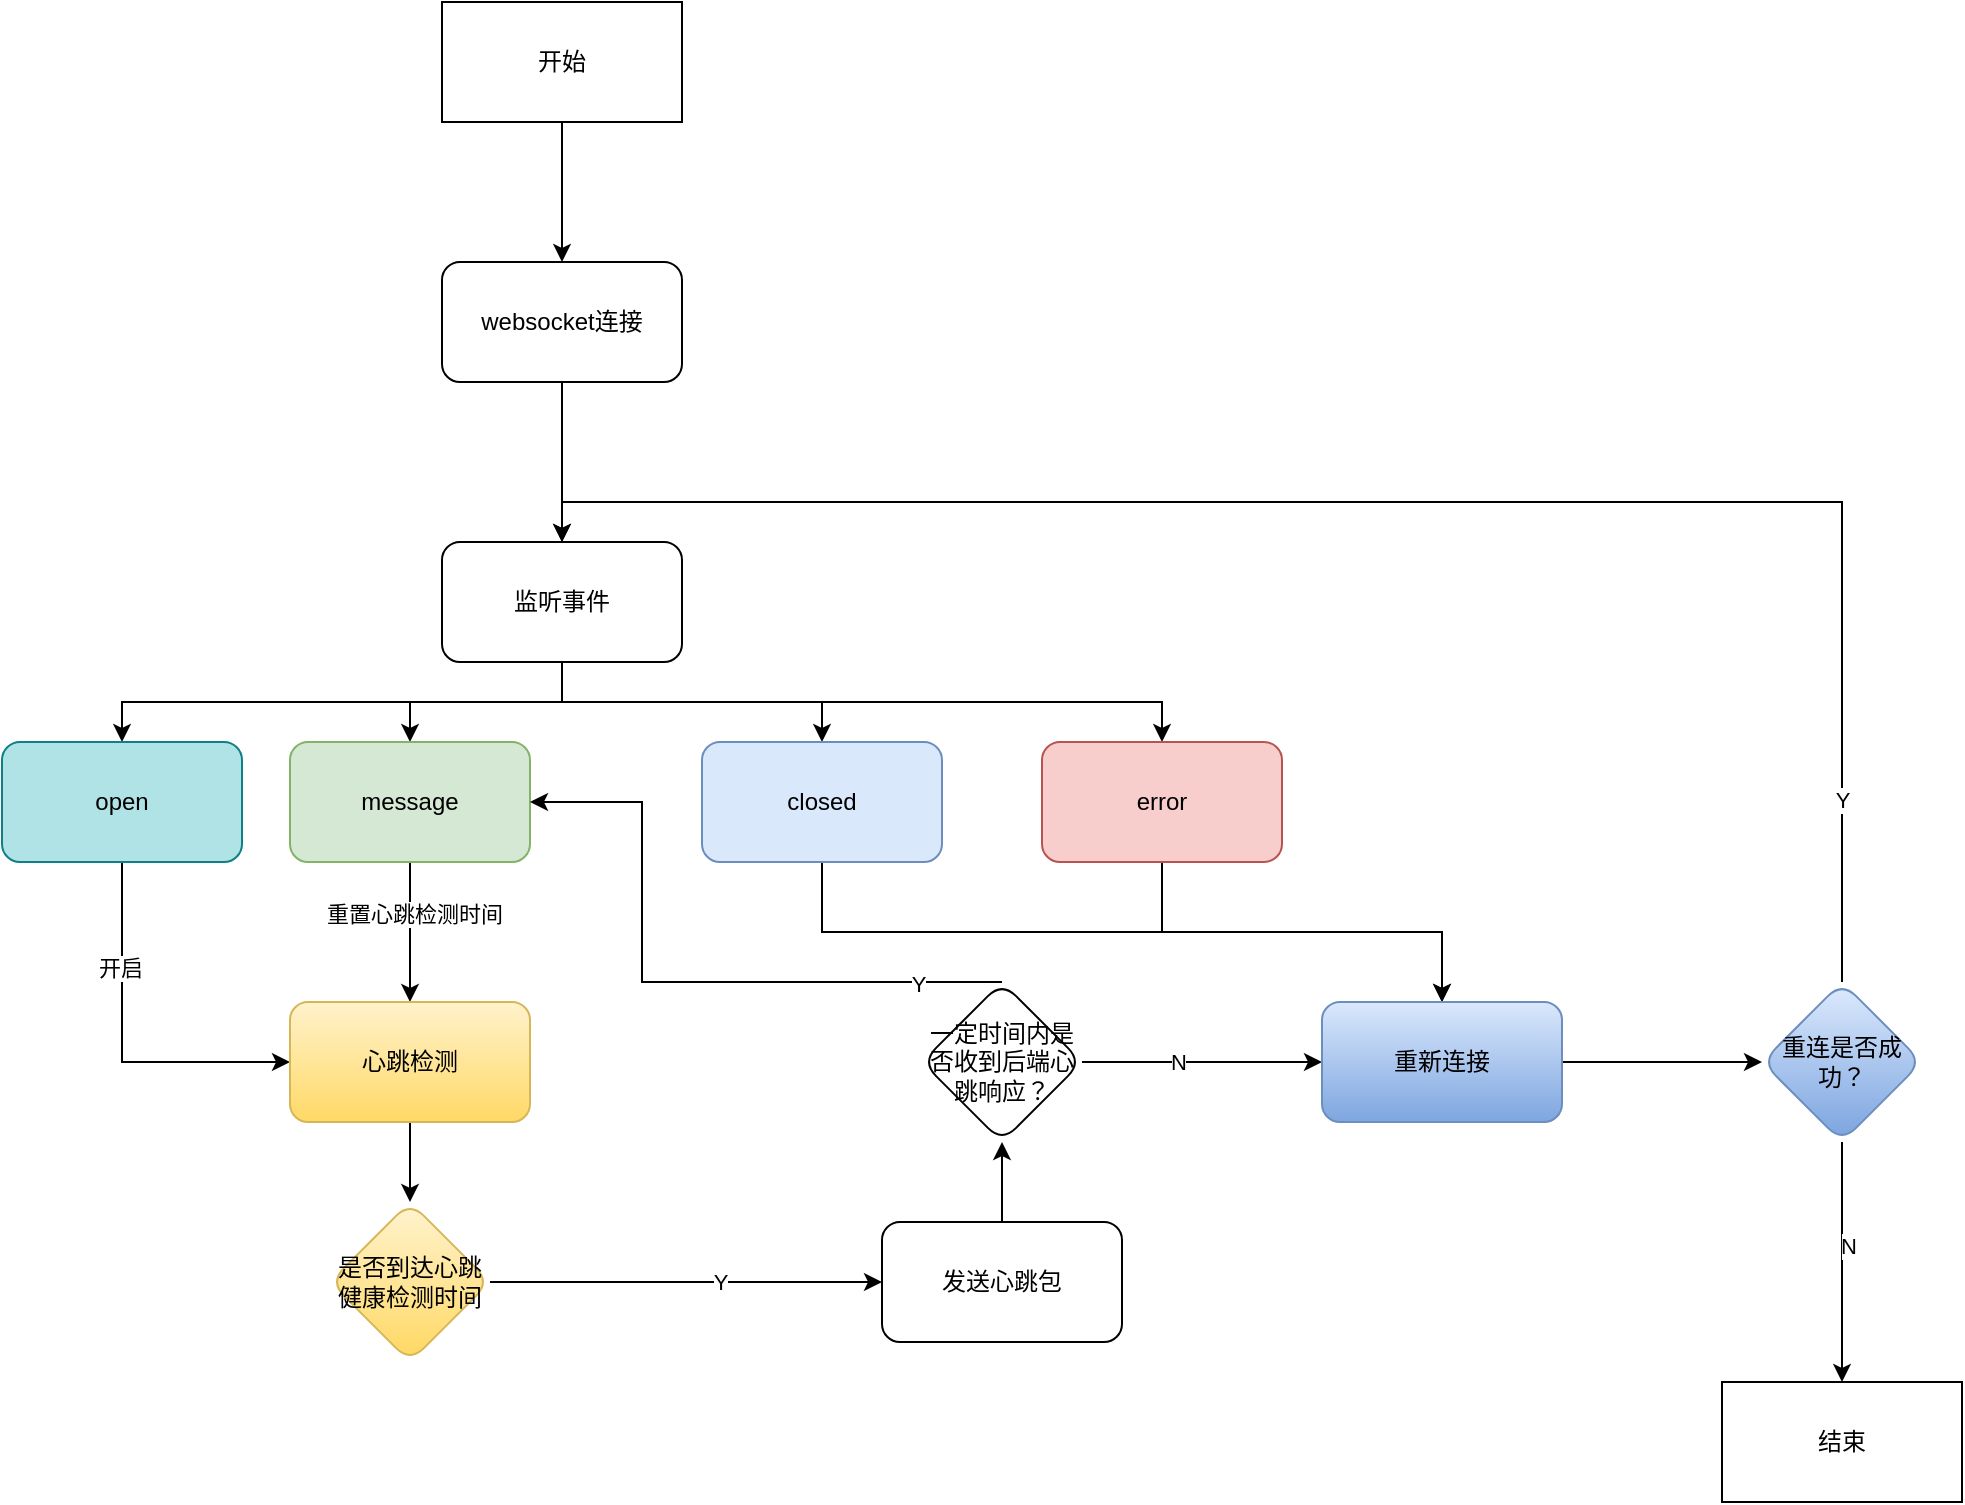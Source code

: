 <mxfile version="17.4.2" type="device"><diagram id="wJ-DYIKRb9jD1FS0WZJO" name="第 1 页"><mxGraphModel dx="1102" dy="857" grid="1" gridSize="10" guides="1" tooltips="1" connect="1" arrows="1" fold="1" page="1" pageScale="1" pageWidth="1169" pageHeight="827" math="0" shadow="0"><root><mxCell id="0"/><mxCell id="1" parent="0"/><mxCell id="MnWSvsIR9zAzEHU89oeI-2" style="edgeStyle=orthogonalEdgeStyle;rounded=0;orthogonalLoop=1;jettySize=auto;html=1;exitX=0.5;exitY=1;exitDx=0;exitDy=0;entryX=0.5;entryY=0;entryDx=0;entryDy=0;" parent="1" source="MnWSvsIR9zAzEHU89oeI-1" target="MnWSvsIR9zAzEHU89oeI-4" edge="1"><mxGeometry relative="1" as="geometry"><mxPoint x="430" y="170" as="targetPoint"/></mxGeometry></mxCell><mxCell id="MnWSvsIR9zAzEHU89oeI-1" value="开始" style="rounded=0;whiteSpace=wrap;html=1;" parent="1" vertex="1"><mxGeometry x="370" y="60" width="120" height="60" as="geometry"/></mxCell><mxCell id="MnWSvsIR9zAzEHU89oeI-9" value="" style="edgeStyle=orthogonalEdgeStyle;rounded=0;orthogonalLoop=1;jettySize=auto;html=1;" parent="1" source="MnWSvsIR9zAzEHU89oeI-4" target="MnWSvsIR9zAzEHU89oeI-8" edge="1"><mxGeometry relative="1" as="geometry"/></mxCell><mxCell id="MnWSvsIR9zAzEHU89oeI-4" value="websocket连接" style="rounded=1;whiteSpace=wrap;html=1;" parent="1" vertex="1"><mxGeometry x="370" y="190" width="120" height="60" as="geometry"/></mxCell><mxCell id="MnWSvsIR9zAzEHU89oeI-10" style="edgeStyle=orthogonalEdgeStyle;rounded=0;orthogonalLoop=1;jettySize=auto;html=1;exitX=0.5;exitY=1;exitDx=0;exitDy=0;entryX=0.5;entryY=0;entryDx=0;entryDy=0;" parent="1" source="MnWSvsIR9zAzEHU89oeI-8" target="MnWSvsIR9zAzEHU89oeI-11" edge="1"><mxGeometry relative="1" as="geometry"><mxPoint x="430" y="430" as="targetPoint"/></mxGeometry></mxCell><mxCell id="MnWSvsIR9zAzEHU89oeI-15" style="edgeStyle=orthogonalEdgeStyle;rounded=0;orthogonalLoop=1;jettySize=auto;html=1;exitX=0.5;exitY=1;exitDx=0;exitDy=0;entryX=0.5;entryY=0;entryDx=0;entryDy=0;" parent="1" source="MnWSvsIR9zAzEHU89oeI-8" target="MnWSvsIR9zAzEHU89oeI-12" edge="1"><mxGeometry relative="1" as="geometry"/></mxCell><mxCell id="MnWSvsIR9zAzEHU89oeI-16" style="edgeStyle=orthogonalEdgeStyle;rounded=0;orthogonalLoop=1;jettySize=auto;html=1;exitX=0.5;exitY=1;exitDx=0;exitDy=0;entryX=0.5;entryY=0;entryDx=0;entryDy=0;" parent="1" source="MnWSvsIR9zAzEHU89oeI-8" target="MnWSvsIR9zAzEHU89oeI-13" edge="1"><mxGeometry relative="1" as="geometry"/></mxCell><mxCell id="MnWSvsIR9zAzEHU89oeI-17" style="edgeStyle=orthogonalEdgeStyle;rounded=0;orthogonalLoop=1;jettySize=auto;html=1;exitX=0.5;exitY=1;exitDx=0;exitDy=0;entryX=0.5;entryY=0;entryDx=0;entryDy=0;" parent="1" source="MnWSvsIR9zAzEHU89oeI-8" target="MnWSvsIR9zAzEHU89oeI-14" edge="1"><mxGeometry relative="1" as="geometry"/></mxCell><mxCell id="MnWSvsIR9zAzEHU89oeI-8" value="监听事件" style="rounded=1;whiteSpace=wrap;html=1;" parent="1" vertex="1"><mxGeometry x="370" y="330" width="120" height="60" as="geometry"/></mxCell><mxCell id="MnWSvsIR9zAzEHU89oeI-19" style="edgeStyle=orthogonalEdgeStyle;rounded=0;orthogonalLoop=1;jettySize=auto;html=1;exitX=0.5;exitY=1;exitDx=0;exitDy=0;entryX=0;entryY=0.5;entryDx=0;entryDy=0;" parent="1" source="MnWSvsIR9zAzEHU89oeI-11" target="MnWSvsIR9zAzEHU89oeI-18" edge="1"><mxGeometry relative="1" as="geometry"/></mxCell><mxCell id="MnWSvsIR9zAzEHU89oeI-20" value="开启" style="edgeLabel;html=1;align=center;verticalAlign=middle;resizable=0;points=[];" parent="MnWSvsIR9zAzEHU89oeI-19" vertex="1" connectable="0"><mxGeometry x="-0.424" y="-1" relative="1" as="geometry"><mxPoint as="offset"/></mxGeometry></mxCell><mxCell id="MnWSvsIR9zAzEHU89oeI-11" value="open" style="rounded=1;whiteSpace=wrap;html=1;fillColor=#b0e3e6;strokeColor=#0e8088;" parent="1" vertex="1"><mxGeometry x="150" y="430" width="120" height="60" as="geometry"/></mxCell><mxCell id="MnWSvsIR9zAzEHU89oeI-21" style="edgeStyle=orthogonalEdgeStyle;rounded=0;orthogonalLoop=1;jettySize=auto;html=1;exitX=0.5;exitY=1;exitDx=0;exitDy=0;entryX=0.5;entryY=0;entryDx=0;entryDy=0;" parent="1" source="MnWSvsIR9zAzEHU89oeI-12" target="MnWSvsIR9zAzEHU89oeI-18" edge="1"><mxGeometry relative="1" as="geometry"/></mxCell><mxCell id="MnWSvsIR9zAzEHU89oeI-22" value="重置心跳检测时间" style="edgeLabel;html=1;align=center;verticalAlign=middle;resizable=0;points=[];" parent="MnWSvsIR9zAzEHU89oeI-21" vertex="1" connectable="0"><mxGeometry x="-0.298" y="2" relative="1" as="geometry"><mxPoint y="1" as="offset"/></mxGeometry></mxCell><mxCell id="MnWSvsIR9zAzEHU89oeI-12" value="message" style="rounded=1;whiteSpace=wrap;html=1;fillColor=#d5e8d4;strokeColor=#82b366;" parent="1" vertex="1"><mxGeometry x="294" y="430" width="120" height="60" as="geometry"/></mxCell><mxCell id="MnWSvsIR9zAzEHU89oeI-38" style="edgeStyle=orthogonalEdgeStyle;rounded=0;orthogonalLoop=1;jettySize=auto;html=1;exitX=0.5;exitY=1;exitDx=0;exitDy=0;entryX=0.5;entryY=0;entryDx=0;entryDy=0;" parent="1" source="MnWSvsIR9zAzEHU89oeI-13" target="MnWSvsIR9zAzEHU89oeI-37" edge="1"><mxGeometry relative="1" as="geometry"/></mxCell><mxCell id="MnWSvsIR9zAzEHU89oeI-13" value="closed" style="rounded=1;whiteSpace=wrap;html=1;fillColor=#dae8fc;strokeColor=#6c8ebf;" parent="1" vertex="1"><mxGeometry x="500" y="430" width="120" height="60" as="geometry"/></mxCell><mxCell id="MnWSvsIR9zAzEHU89oeI-39" style="edgeStyle=orthogonalEdgeStyle;rounded=0;orthogonalLoop=1;jettySize=auto;html=1;exitX=0.5;exitY=1;exitDx=0;exitDy=0;entryX=0.5;entryY=0;entryDx=0;entryDy=0;" parent="1" source="MnWSvsIR9zAzEHU89oeI-14" target="MnWSvsIR9zAzEHU89oeI-37" edge="1"><mxGeometry relative="1" as="geometry"/></mxCell><mxCell id="MnWSvsIR9zAzEHU89oeI-14" value="error" style="rounded=1;whiteSpace=wrap;html=1;fillColor=#f8cecc;strokeColor=#b85450;" parent="1" vertex="1"><mxGeometry x="670" y="430" width="120" height="60" as="geometry"/></mxCell><mxCell id="MnWSvsIR9zAzEHU89oeI-28" value="" style="edgeStyle=orthogonalEdgeStyle;rounded=0;orthogonalLoop=1;jettySize=auto;html=1;" parent="1" source="MnWSvsIR9zAzEHU89oeI-18" target="MnWSvsIR9zAzEHU89oeI-27" edge="1"><mxGeometry relative="1" as="geometry"/></mxCell><mxCell id="MnWSvsIR9zAzEHU89oeI-18" value="心跳检测" style="rounded=1;whiteSpace=wrap;html=1;fillColor=#fff2cc;gradientColor=#ffd966;strokeColor=#d6b656;" parent="1" vertex="1"><mxGeometry x="294" y="560" width="120" height="60" as="geometry"/></mxCell><mxCell id="MnWSvsIR9zAzEHU89oeI-29" style="edgeStyle=orthogonalEdgeStyle;rounded=0;orthogonalLoop=1;jettySize=auto;html=1;exitX=1;exitY=0.5;exitDx=0;exitDy=0;" parent="1" source="MnWSvsIR9zAzEHU89oeI-27" target="MnWSvsIR9zAzEHU89oeI-31" edge="1"><mxGeometry relative="1" as="geometry"><mxPoint x="620" y="755" as="targetPoint"/></mxGeometry></mxCell><mxCell id="MnWSvsIR9zAzEHU89oeI-30" value="Y" style="edgeLabel;html=1;align=center;verticalAlign=middle;resizable=0;points=[];" parent="MnWSvsIR9zAzEHU89oeI-29" vertex="1" connectable="0"><mxGeometry x="0.171" relative="1" as="geometry"><mxPoint as="offset"/></mxGeometry></mxCell><mxCell id="MnWSvsIR9zAzEHU89oeI-27" value="是否到达心跳健康检测时间" style="rhombus;whiteSpace=wrap;html=1;fillColor=#fff2cc;strokeColor=#d6b656;rounded=1;gradientColor=#ffd966;" parent="1" vertex="1"><mxGeometry x="314" y="660" width="80" height="80" as="geometry"/></mxCell><mxCell id="MnWSvsIR9zAzEHU89oeI-34" value="" style="edgeStyle=orthogonalEdgeStyle;rounded=0;orthogonalLoop=1;jettySize=auto;html=1;" parent="1" source="MnWSvsIR9zAzEHU89oeI-31" target="MnWSvsIR9zAzEHU89oeI-33" edge="1"><mxGeometry relative="1" as="geometry"/></mxCell><mxCell id="MnWSvsIR9zAzEHU89oeI-31" value="发送心跳包" style="rounded=1;whiteSpace=wrap;html=1;" parent="1" vertex="1"><mxGeometry x="590" y="670" width="120" height="60" as="geometry"/></mxCell><mxCell id="MnWSvsIR9zAzEHU89oeI-35" style="edgeStyle=orthogonalEdgeStyle;rounded=0;orthogonalLoop=1;jettySize=auto;html=1;exitX=0.5;exitY=0;exitDx=0;exitDy=0;entryX=1;entryY=0.5;entryDx=0;entryDy=0;" parent="1" source="MnWSvsIR9zAzEHU89oeI-33" target="MnWSvsIR9zAzEHU89oeI-12" edge="1"><mxGeometry relative="1" as="geometry"><Array as="points"><mxPoint x="470" y="550"/><mxPoint x="470" y="460"/></Array></mxGeometry></mxCell><mxCell id="MnWSvsIR9zAzEHU89oeI-36" value="Y" style="edgeLabel;html=1;align=center;verticalAlign=middle;resizable=0;points=[];" parent="MnWSvsIR9zAzEHU89oeI-35" vertex="1" connectable="0"><mxGeometry x="-0.742" y="1" relative="1" as="geometry"><mxPoint as="offset"/></mxGeometry></mxCell><mxCell id="MnWSvsIR9zAzEHU89oeI-40" style="edgeStyle=orthogonalEdgeStyle;rounded=0;orthogonalLoop=1;jettySize=auto;html=1;exitX=1;exitY=0.5;exitDx=0;exitDy=0;entryX=0;entryY=0.5;entryDx=0;entryDy=0;" parent="1" source="MnWSvsIR9zAzEHU89oeI-33" target="MnWSvsIR9zAzEHU89oeI-37" edge="1"><mxGeometry relative="1" as="geometry"/></mxCell><mxCell id="MnWSvsIR9zAzEHU89oeI-41" value="N" style="edgeLabel;html=1;align=center;verticalAlign=middle;resizable=0;points=[];" parent="MnWSvsIR9zAzEHU89oeI-40" vertex="1" connectable="0"><mxGeometry x="-0.2" relative="1" as="geometry"><mxPoint as="offset"/></mxGeometry></mxCell><mxCell id="MnWSvsIR9zAzEHU89oeI-33" value="一定时间内是否收到后端心跳响应？" style="rhombus;whiteSpace=wrap;html=1;rounded=1;" parent="1" vertex="1"><mxGeometry x="610" y="550" width="80" height="80" as="geometry"/></mxCell><mxCell id="MnWSvsIR9zAzEHU89oeI-43" value="" style="edgeStyle=orthogonalEdgeStyle;rounded=0;orthogonalLoop=1;jettySize=auto;html=1;" parent="1" source="MnWSvsIR9zAzEHU89oeI-37" target="MnWSvsIR9zAzEHU89oeI-42" edge="1"><mxGeometry relative="1" as="geometry"/></mxCell><mxCell id="MnWSvsIR9zAzEHU89oeI-37" value="重新连接" style="rounded=1;whiteSpace=wrap;html=1;fillColor=#dae8fc;gradientColor=#7ea6e0;strokeColor=#6c8ebf;" parent="1" vertex="1"><mxGeometry x="810" y="560" width="120" height="60" as="geometry"/></mxCell><mxCell id="MnWSvsIR9zAzEHU89oeI-44" style="edgeStyle=orthogonalEdgeStyle;rounded=0;orthogonalLoop=1;jettySize=auto;html=1;exitX=0.5;exitY=0;exitDx=0;exitDy=0;entryX=0.5;entryY=0;entryDx=0;entryDy=0;" parent="1" source="MnWSvsIR9zAzEHU89oeI-42" target="MnWSvsIR9zAzEHU89oeI-8" edge="1"><mxGeometry relative="1" as="geometry"/></mxCell><mxCell id="MnWSvsIR9zAzEHU89oeI-45" value="Y" style="edgeLabel;html=1;align=center;verticalAlign=middle;resizable=0;points=[];" parent="MnWSvsIR9zAzEHU89oeI-44" vertex="1" connectable="0"><mxGeometry x="-0.798" relative="1" as="geometry"><mxPoint as="offset"/></mxGeometry></mxCell><mxCell id="MnWSvsIR9zAzEHU89oeI-47" style="edgeStyle=orthogonalEdgeStyle;rounded=0;orthogonalLoop=1;jettySize=auto;html=1;exitX=0.5;exitY=1;exitDx=0;exitDy=0;" parent="1" source="MnWSvsIR9zAzEHU89oeI-42" target="MnWSvsIR9zAzEHU89oeI-46" edge="1"><mxGeometry relative="1" as="geometry"/></mxCell><mxCell id="MnWSvsIR9zAzEHU89oeI-48" value="N" style="edgeLabel;html=1;align=center;verticalAlign=middle;resizable=0;points=[];" parent="MnWSvsIR9zAzEHU89oeI-47" vertex="1" connectable="0"><mxGeometry x="-0.131" y="3" relative="1" as="geometry"><mxPoint as="offset"/></mxGeometry></mxCell><mxCell id="MnWSvsIR9zAzEHU89oeI-42" value="重连是否成功？" style="rhombus;whiteSpace=wrap;html=1;fillColor=#dae8fc;strokeColor=#6c8ebf;rounded=1;gradientColor=#7ea6e0;" parent="1" vertex="1"><mxGeometry x="1030" y="550" width="80" height="80" as="geometry"/></mxCell><mxCell id="MnWSvsIR9zAzEHU89oeI-46" value="结束" style="whiteSpace=wrap;html=1;" parent="1" vertex="1"><mxGeometry x="1010" y="750" width="120" height="60" as="geometry"/></mxCell></root></mxGraphModel></diagram></mxfile>